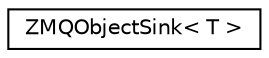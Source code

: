 digraph "Graphical Class Hierarchy"
{
 // LATEX_PDF_SIZE
  edge [fontname="Helvetica",fontsize="10",labelfontname="Helvetica",labelfontsize="10"];
  node [fontname="Helvetica",fontsize="10",shape=record];
  rankdir="LR";
  Node0 [label="ZMQObjectSink\< T \>",height=0.2,width=0.4,color="black", fillcolor="white", style="filled",URL="$classZMQObjectSink.html",tooltip=" "];
}

